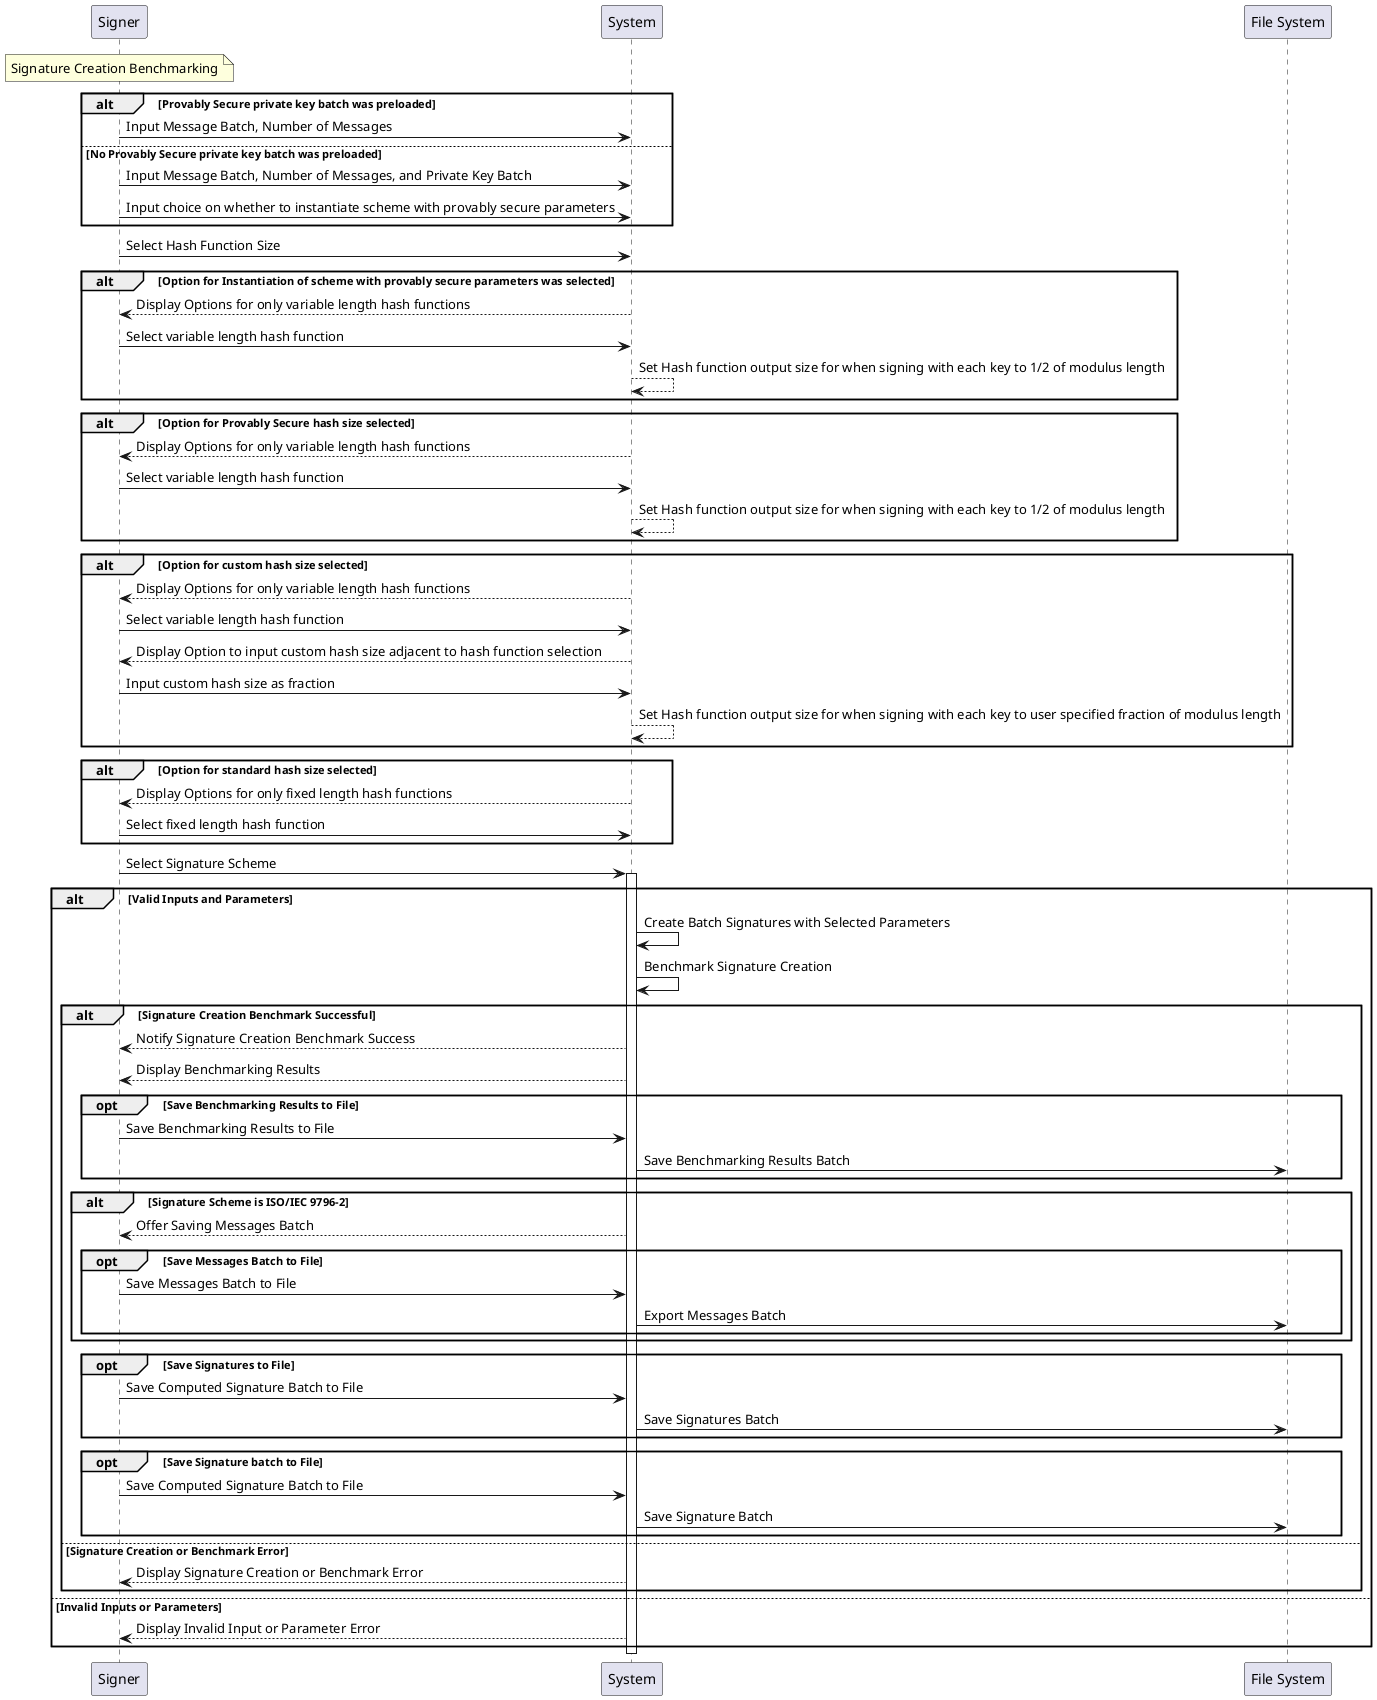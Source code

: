 @startuml

participant "Signer" as S
participant "System" as Sys
participant "File System" as FS

note over S: Signature Creation Benchmarking
alt Provably Secure private key batch was preloaded
  S -> Sys: Input Message Batch, Number of Messages
else No Provably Secure private key batch was preloaded
  S -> Sys: Input Message Batch, Number of Messages, and Private Key Batch
  S -> Sys: Input choice on whether to instantiate scheme with provably secure parameters
end alt
S -> Sys: Select Hash Function Size
alt Option for Instantiation of scheme with provably secure parameters was selected
  Sys --> S: Display Options for only variable length hash functions
  S -> Sys: Select variable length hash function
  Sys --> Sys: Set Hash function output size for when signing with each key to 1/2 of modulus length
end alt
alt Option for Provably Secure hash size selected
  Sys --> S: Display Options for only variable length hash functions
  S -> Sys: Select variable length hash function
  Sys --> Sys: Set Hash function output size for when signing with each key to 1/2 of modulus length
end alt
alt Option for custom hash size selected
  Sys --> S: Display Options for only variable length hash functions
  S -> Sys: Select variable length hash function
  Sys --> S: Display Option to input custom hash size adjacent to hash function selection
  S -> Sys: Input custom hash size as fraction
  Sys --> Sys: Set Hash function output size for when signing with each key to user specified fraction of modulus length
end alt
alt Option for standard hash size selected
  Sys --> S: Display Options for only fixed length hash functions
  S -> Sys: Select fixed length hash function
end alt
S -> Sys: Select Signature Scheme
activate Sys

alt Valid Inputs and Parameters
    Sys -> Sys: Create Batch Signatures with Selected Parameters
    Sys -> Sys: Benchmark Signature Creation
    alt Signature Creation Benchmark Successful
        Sys --> S: Notify Signature Creation Benchmark Success
        Sys --> S: Display Benchmarking Results
        opt Save Benchmarking Results to File
            S -> Sys: Save Benchmarking Results to File
            Sys -> FS: Save Benchmarking Results Batch
        end opt
        alt Signature Scheme is ISO/IEC 9796-2
            Sys --> S: Offer Saving Messages Batch
            opt Save Messages Batch to File
                S -> Sys: Save Messages Batch to File
                Sys -> FS: Export Messages Batch
            end opt
        end alt
        opt Save Signatures to File
            S -> Sys: Save Computed Signature Batch to File
            Sys -> FS: Save Signatures Batch
        end opt
        opt Save Signature batch to File
            S -> Sys: Save Computed Signature Batch to File
            Sys -> FS: Save Signature Batch
        end opt
    else Signature Creation or Benchmark Error
        Sys --> S: Display Signature Creation or Benchmark Error
    end alt
else Invalid Inputs or Parameters
    Sys --> S: Display Invalid Input or Parameter Error
end alt
deactivate Sys

@enduml
